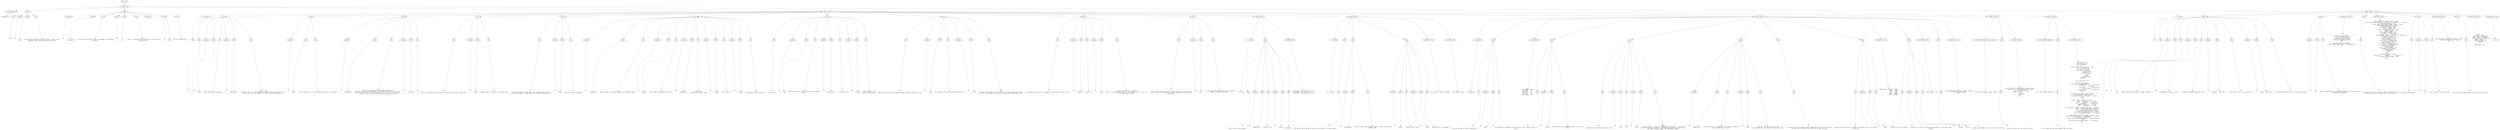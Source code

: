 digraph lpegNode {

node [fontname=Helvetica]
edge [style=dashed]

doc_0 [label="doc - 338"]


doc_0 -> { section_1}
{rank=same; section_1}

section_1 [label="section: 1-220"]


// END RANK doc_0

section_1 -> { header_2 prose_3 prose_4 section_5 section_6}
{rank=same; header_2 prose_3 prose_4 section_5 section_6}

header_2 [label="1 : Modeselektor"]

prose_3 [label="prose"]

prose_4 [label="prose"]

section_5 [label="section: 11-157"]

section_6 [label="section: 221-338"]


// END RANK section_1

header_2 -> leaf_7
leaf_7  [color=Gray,shape=rectangle,fontname=Inconsolata,label="* Modeselektor"]
// END RANK header_2

prose_3 -> { raw_8 prespace_9 literal_10 raw_11}
{rank=same; raw_8 prespace_9 literal_10 raw_11}

raw_8 [label="raw"]

prespace_9 [label="prespace"]

literal_10 [label="literal"]

raw_11 [label="raw"]


// END RANK prose_3

raw_8 -> leaf_12
leaf_12  [color=Gray,shape=rectangle,fontname=Inconsolata,label=""]
// END RANK raw_8

prespace_9 -> leaf_13
leaf_13  [color=Gray,shape=rectangle,fontname=Inconsolata,label=""]
// END RANK prespace_9

literal_10 -> leaf_14
leaf_14  [color=Gray,shape=rectangle,fontname=Inconsolata,label="femto"]
// END RANK literal_10

raw_11 -> leaf_15
leaf_15  [color=Gray,shape=rectangle,fontname=Inconsolata,label=" will hold all state for an terminal session.  Soon, we will
encapsulate that, making the library re-entrant.
"]
// END RANK raw_11

prose_4 -> { prespace_16 literal_17 raw_18 prespace_19 literal_20 raw_21 prespace_22 literal_23 raw_24}
{rank=same; prespace_16 literal_17 raw_18 prespace_19 literal_20 raw_21 prespace_22 literal_23 raw_24}

prespace_16 [label="prespace"]

literal_17 [label="literal"]

raw_18 [label="raw"]

prespace_19 [label="prespace"]

literal_20 [label="literal"]

raw_21 [label="raw"]

prespace_22 [label="prespace"]

literal_23 [label="literal"]

raw_24 [label="raw"]


// END RANK prose_4

prespace_16 -> leaf_25
leaf_25  [color=Gray,shape=rectangle,fontname=Inconsolata,label=""]
// END RANK prespace_16

literal_17 -> leaf_26
leaf_26  [color=Gray,shape=rectangle,fontname=Inconsolata,label="modeselektor"]
// END RANK literal_17

raw_18 -> leaf_27
leaf_27  [color=Gray,shape=rectangle,fontname=Inconsolata,label=" is the modal interpreter for the repl language, which becomes
the core of"]
// END RANK raw_18

prespace_19 -> leaf_28
leaf_28  [color=Gray,shape=rectangle,fontname=Inconsolata,label=" "]
// END RANK prespace_19

literal_20 -> leaf_29
leaf_29  [color=Gray,shape=rectangle,fontname=Inconsolata,label="ed"]
// END RANK literal_20

raw_21 -> leaf_30
leaf_30  [color=Gray,shape=rectangle,fontname=Inconsolata,label=".  This is a glorified lookup table with a state switch and
a pointer to the"]
// END RANK raw_21

prespace_22 -> leaf_31
leaf_31  [color=Gray,shape=rectangle,fontname=Inconsolata,label=" "]
// END RANK prespace_22

literal_23 -> leaf_32
leaf_32  [color=Gray,shape=rectangle,fontname=Inconsolata,label="femto"]
// END RANK literal_23

raw_24 -> leaf_33
leaf_33  [color=Gray,shape=rectangle,fontname=Inconsolata,label="cell we're operating on.

"]
// END RANK raw_24

section_5 -> { header_34 prose_35 prose_36 prose_37 prose_38 prose_39 prose_40 prose_41 prose_42 prose_43 prose_44 section_45 section_46 section_47 section_48 section_49}
{rank=same; header_34 prose_35 prose_36 prose_37 prose_38 prose_39 prose_40 prose_41 prose_42 prose_43 prose_44 section_45 section_46 section_47 section_48 section_49}

header_34 [label="2 : Design"]

prose_35 [label="prose"]

prose_36 [label="prose"]

prose_37 [label="prose"]

prose_38 [label="prose"]

prose_39 [label="prose"]

prose_40 [label="prose"]

prose_41 [label="prose"]

prose_42 [label="prose"]

prose_43 [label="prose"]

prose_44 [label="prose"]

section_45 [label="section: 56-67"]

section_46 [label="section: 68-85"]

section_47 [label="section: 86-142"]

section_48 [label="section: 143-157"]

section_49 [label="section: 158-220"]


// END RANK section_5

header_34 -> leaf_50
leaf_50  [color=Gray,shape=rectangle,fontname=Inconsolata,label="** Design"]
// END RANK header_34

prose_35 -> { raw_51 prespace_52 literal_53 raw_54 prespace_55 literal_56 raw_57}
{rank=same; raw_51 prespace_52 literal_53 raw_54 prespace_55 literal_56 raw_57}

raw_51 [label="raw"]

prespace_52 [label="prespace"]

literal_53 [label="literal"]

raw_54 [label="raw"]

prespace_55 [label="prespace"]

literal_56 [label="literal"]

raw_57 [label="raw"]


// END RANK prose_35

raw_51 -> leaf_58
leaf_58  [color=Gray,shape=rectangle,fontname=Inconsolata,label="

 "]
// END RANK raw_51

prespace_52 -> leaf_59
leaf_59  [color=Gray,shape=rectangle,fontname=Inconsolata,label=" "]
// END RANK prespace_52

literal_53 -> leaf_60
leaf_60  [color=Gray,shape=rectangle,fontname=Inconsolata,label="femto"]
// END RANK literal_53

raw_54 -> leaf_61
leaf_61  [color=Gray,shape=rectangle,fontname=Inconsolata,label=" passes keystrokes as messages to"]
// END RANK raw_54

prespace_55 -> leaf_62
leaf_62  [color=Gray,shape=rectangle,fontname=Inconsolata,label=" "]
// END RANK prespace_55

literal_56 -> leaf_63
leaf_63  [color=Gray,shape=rectangle,fontname=Inconsolata,label="modeselektor"]
// END RANK literal_56

raw_57 -> leaf_64
leaf_64  [color=Gray,shape=rectangle,fontname=Inconsolata,label=".  It does no writes
to stdout at all.  It is smart enough to categorize and parse various device
reports, but has no knowledge of why those reports were requested.
"]
// END RANK raw_57

prose_36 -> { prespace_65 literal_66 raw_67}
{rank=same; prespace_65 literal_66 raw_67}

prespace_65 [label="prespace"]

literal_66 [label="literal"]

raw_67 [label="raw"]


// END RANK prose_36

prespace_65 -> leaf_68
leaf_68  [color=Gray,shape=rectangle,fontname=Inconsolata,label=""]
// END RANK prespace_65

literal_66 -> leaf_69
leaf_69  [color=Gray,shape=rectangle,fontname=Inconsolata,label="femto"]
// END RANK literal_66

raw_67 -> leaf_70
leaf_70  [color=Gray,shape=rectangle,fontname=Inconsolata,label=" runs the event loop, so all other members are pulled in as modules.
"]
// END RANK raw_67

prose_37 -> { prespace_71 literal_72 raw_73 prespace_74 literal_75 raw_76}
{rank=same; prespace_71 literal_72 raw_73 prespace_74 literal_75 raw_76}

prespace_71 [label="prespace"]

literal_72 [label="literal"]

raw_73 [label="raw"]

prespace_74 [label="prespace"]

literal_75 [label="literal"]

raw_76 [label="raw"]


// END RANK prose_37

prespace_71 -> leaf_77
leaf_77  [color=Gray,shape=rectangle,fontname=Inconsolata,label=""]
// END RANK prespace_71

literal_72 -> leaf_78
leaf_78  [color=Gray,shape=rectangle,fontname=Inconsolata,label="modeselektor"]
// END RANK literal_72

raw_73 -> leaf_79
leaf_79  [color=Gray,shape=rectangle,fontname=Inconsolata,label=" takes care of system-level housekeeping: opening files
and sockets, keeping command history, fuzzy completion, and has its own eval
loop off the main track.  For evaluating lines, it will call a small executor,
so that in a little while we can put the user program in its own"]
// END RANK raw_73

prespace_74 -> leaf_80
leaf_80  [color=Gray,shape=rectangle,fontname=Inconsolata,label=" "]
// END RANK prespace_74

literal_75 -> leaf_81
leaf_81  [color=Gray,shape=rectangle,fontname=Inconsolata,label="LuaL_state"]
// END RANK literal_75

raw_76 -> leaf_82
leaf_82  [color=Gray,shape=rectangle,fontname=Inconsolata,label=".
"]
// END RANK raw_76

prose_38 -> { raw_83 prespace_84 literal_85 raw_86}
{rank=same; raw_83 prespace_84 literal_85 raw_86}

raw_83 [label="raw"]

prespace_84 [label="prespace"]

literal_85 [label="literal"]

raw_86 [label="raw"]


// END RANK prose_38

raw_83 -> leaf_87
leaf_87  [color=Gray,shape=rectangle,fontname=Inconsolata,label="
This is both good practice, and absolutely necessary if we are to REPL other"]
// END RANK raw_83

prespace_84 -> leaf_88
leaf_88  [color=Gray,shape=rectangle,fontname=Inconsolata,label=""]
// END RANK prespace_84

literal_85 -> leaf_89
leaf_89  [color=Gray,shape=rectangle,fontname=Inconsolata,label="bridge"]
// END RANK literal_85

raw_86 -> leaf_90
leaf_90  [color=Gray,shape=rectangle,fontname=Inconsolata,label=" programs, each of which has its own event loop.
"]
// END RANK raw_86

prose_39 -> { raw_91 prespace_92 literal_93 raw_94}
{rank=same; raw_91 prespace_92 literal_93 raw_94}

raw_91 [label="raw"]

prespace_92 [label="prespace"]

literal_93 [label="literal"]

raw_94 [label="raw"]


// END RANK prose_39

raw_91 -> leaf_95
leaf_95  [color=Gray,shape=rectangle,fontname=Inconsolata,label="
The implementation is essentially a VM.  Category and value are
successively looked up in jump tables and the method applied with the"]
// END RANK raw_91

prespace_92 -> leaf_96
leaf_96  [color=Gray,shape=rectangle,fontname=Inconsolata,label=" "]
// END RANK prespace_92

literal_93 -> leaf_97
leaf_97  [color=Gray,shape=rectangle,fontname=Inconsolata,label="modeS"]
// END RANK literal_93

raw_94 -> leaf_98
leaf_98  [color=Gray,shape=rectangle,fontname=Inconsolata,label="
instance as the first argument.
"]
// END RANK raw_94

prose_40 -> { prespace_99 literal_100 raw_101 prespace_102 literal_103 raw_104 prespace_105 literal_106 raw_107 prespace_108 literal_109 raw_110 prespace_111 literal_112 raw_113}
{rank=same; prespace_99 literal_100 raw_101 prespace_102 literal_103 raw_104 prespace_105 literal_106 raw_107 prespace_108 literal_109 raw_110 prespace_111 literal_112 raw_113}

prespace_99 [label="prespace"]

literal_100 [label="literal"]

raw_101 [label="raw"]

prespace_102 [label="prespace"]

literal_103 [label="literal"]

raw_104 [label="raw"]

prespace_105 [label="prespace"]

literal_106 [label="literal"]

raw_107 [label="raw"]

prespace_108 [label="prespace"]

literal_109 [label="literal"]

raw_110 [label="raw"]

prespace_111 [label="prespace"]

literal_112 [label="literal"]

raw_113 [label="raw"]


// END RANK prose_40

prespace_99 -> leaf_114
leaf_114  [color=Gray,shape=rectangle,fontname=Inconsolata,label=""]
// END RANK prespace_99

literal_100 -> leaf_115
leaf_115  [color=Gray,shape=rectangle,fontname=Inconsolata,label="modeselektor"]
// END RANK literal_100

raw_101 -> leaf_116
leaf_116  [color=Gray,shape=rectangle,fontname=Inconsolata,label=" passes any edit or movement commands to an internally-owned"]
// END RANK raw_101

prespace_102 -> leaf_117
leaf_117  [color=Gray,shape=rectangle,fontname=Inconsolata,label=""]
// END RANK prespace_102

literal_103 -> leaf_118
leaf_118  [color=Gray,shape=rectangle,fontname=Inconsolata,label="linebuf"]
// END RANK literal_103

raw_104 -> leaf_119
leaf_119  [color=Gray,shape=rectangle,fontname=Inconsolata,label=", which keeps all modeling of the line. "]
// END RANK raw_104

prespace_105 -> leaf_120
leaf_120  [color=Gray,shape=rectangle,fontname=Inconsolata,label=" "]
// END RANK prespace_105

literal_106 -> leaf_121
leaf_121  [color=Gray,shape=rectangle,fontname=Inconsolata,label="modeselektor"]
// END RANK literal_106

raw_107 -> leaf_122
leaf_122  [color=Gray,shape=rectangle,fontname=Inconsolata,label=" decides when
to repaint the screen, calling"]
// END RANK raw_107

prespace_108 -> leaf_123
leaf_123  [color=Gray,shape=rectangle,fontname=Inconsolata,label=" "]
// END RANK prespace_108

literal_109 -> leaf_124
leaf_124  [color=Gray,shape=rectangle,fontname=Inconsolata,label="rainbuf"]
// END RANK literal_109

raw_110 -> leaf_125
leaf_125  [color=Gray,shape=rectangle,fontname=Inconsolata,label=" with a region of"]
// END RANK raw_110

prespace_111 -> leaf_126
leaf_126  [color=Gray,shape=rectangle,fontname=Inconsolata,label=" "]
// END RANK prespace_111

literal_112 -> leaf_127
leaf_127  [color=Gray,shape=rectangle,fontname=Inconsolata,label="linebuf"]
// END RANK literal_112

raw_113 -> leaf_128
leaf_128  [color=Gray,shape=rectangle,fontname=Inconsolata,label=" and
instructions as to how to paint it.
"]
// END RANK raw_113

prose_41 -> { raw_129 prespace_130 literal_131 raw_132 prespace_133 literal_134 raw_135 prespace_136 literal_137 raw_138}
{rank=same; raw_129 prespace_130 literal_131 raw_132 prespace_133 literal_134 raw_135 prespace_136 literal_137 raw_138}

raw_129 [label="raw"]

prespace_130 [label="prespace"]

literal_131 [label="literal"]

raw_132 [label="raw"]

prespace_133 [label="prespace"]

literal_134 [label="literal"]

raw_135 [label="raw"]

prespace_136 [label="prespace"]

literal_137 [label="literal"]

raw_138 [label="raw"]


// END RANK prose_41

raw_129 -> leaf_139
leaf_139  [color=Gray,shape=rectangle,fontname=Inconsolata,label="
There is one"]
// END RANK raw_129

prespace_130 -> leaf_140
leaf_140  [color=Gray,shape=rectangle,fontname=Inconsolata,label=" "]
// END RANK prespace_130

literal_131 -> leaf_141
leaf_141  [color=Gray,shape=rectangle,fontname=Inconsolata,label="deck"]
// END RANK literal_131

raw_132 -> leaf_142
leaf_142  [color=Gray,shape=rectangle,fontname=Inconsolata,label=" instance member per screen, which tiles the available
space. "]
// END RANK raw_132

prespace_133 -> leaf_143
leaf_143  [color=Gray,shape=rectangle,fontname=Inconsolata,label=" "]
// END RANK prespace_133

literal_134 -> leaf_144
leaf_144  [color=Gray,shape=rectangle,fontname=Inconsolata,label="modeselektor"]
// END RANK literal_134

raw_135 -> leaf_145
leaf_145  [color=Gray,shape=rectangle,fontname=Inconsolata,label=" is the writer, and"]
// END RANK raw_135

prespace_136 -> leaf_146
leaf_146  [color=Gray,shape=rectangle,fontname=Inconsolata,label=" "]
// END RANK prespace_136

literal_137 -> leaf_147
leaf_147  [color=Gray,shape=rectangle,fontname=Inconsolata,label="rainbuf"]
// END RANK literal_137

raw_138 -> leaf_148
leaf_148  [color=Gray,shape=rectangle,fontname=Inconsolata,label=" holds a pointer to the
table for read access.
"]
// END RANK raw_138

prose_42 -> { raw_149 prespace_150 literal_151 raw_152 prespace_153 literal_154 raw_155}
{rank=same; raw_149 prespace_150 literal_151 raw_152 prespace_153 literal_154 raw_155}

raw_149 [label="raw"]

prespace_150 [label="prespace"]

literal_151 [label="literal"]

raw_152 [label="raw"]

prespace_153 [label="prespace"]

literal_154 [label="literal"]

raw_155 [label="raw"]


// END RANK prose_42

raw_149 -> leaf_156
leaf_156  [color=Gray,shape=rectangle,fontname=Inconsolata,label="
When we have our fancy parse engine and quipu structure, linebuf will call"]
// END RANK raw_149

prespace_150 -> leaf_157
leaf_157  [color=Gray,shape=rectangle,fontname=Inconsolata,label=""]
// END RANK prespace_150

literal_151 -> leaf_158
leaf_158  [color=Gray,shape=rectangle,fontname=Inconsolata,label="comb"]
// END RANK literal_151

raw_152 -> leaf_159
leaf_159  [color=Gray,shape=rectangle,fontname=Inconsolata,label=" to redecorate the syntax tree before passing it to"]
// END RANK raw_152

prespace_153 -> leaf_160
leaf_160  [color=Gray,shape=rectangle,fontname=Inconsolata,label=" "]
// END RANK prespace_153

literal_154 -> leaf_161
leaf_161  [color=Gray,shape=rectangle,fontname=Inconsolata,label="rainbuf"]
// END RANK literal_154

raw_155 -> leaf_162
leaf_162  [color=Gray,shape=rectangle,fontname=Inconsolata,label=" for
markup.  At the moment I'm just going to write some crude lexers, which
will be more than enough for Clu and Lua, which have straightforward syntax.
"]
// END RANK raw_155

prose_43 -> { raw_163 prespace_164 literal_165 raw_166 prespace_167 literal_168 raw_169}
{rank=same; raw_163 prespace_164 literal_165 raw_166 prespace_167 literal_168 raw_169}

raw_163 [label="raw"]

prespace_164 [label="prespace"]

literal_165 [label="literal"]

raw_166 [label="raw"]

prespace_167 [label="prespace"]

literal_168 [label="literal"]

raw_169 [label="raw"]


// END RANK prose_43

raw_163 -> leaf_170
leaf_170  [color=Gray,shape=rectangle,fontname=Inconsolata,label="
An intermediate step could just squeeze the linebuf into a string, parse it
with"]
// END RANK raw_163

prespace_164 -> leaf_171
leaf_171  [color=Gray,shape=rectangle,fontname=Inconsolata,label=" "]
// END RANK prespace_164

literal_165 -> leaf_172
leaf_172  [color=Gray,shape=rectangle,fontname=Inconsolata,label="esplalier"]
// END RANK literal_165

raw_166 -> leaf_173
leaf_173  [color=Gray,shape=rectangle,fontname=Inconsolata,label=" and emit a"]
// END RANK raw_166

prespace_167 -> leaf_174
leaf_174  [color=Gray,shape=rectangle,fontname=Inconsolata,label=" "]
// END RANK prespace_167

literal_168 -> leaf_175
leaf_175  [color=Gray,shape=rectangle,fontname=Inconsolata,label="rainbuf"]
// END RANK literal_168

raw_169 -> leaf_176
leaf_176  [color=Gray,shape=rectangle,fontname=Inconsolata,label=" through the usual recursive method
lookup.  The problem isn't speed, not for a REPL, it's not having error
recovery parsing available.
"]
// END RANK raw_169

prose_44 -> { raw_177 prespace_178 literal_179 raw_180}
{rank=same; raw_177 prespace_178 literal_179 raw_180}

raw_177 [label="raw"]

prespace_178 [label="prespace"]

literal_179 [label="literal"]

raw_180 [label="raw"]


// END RANK prose_44

raw_177 -> leaf_181
leaf_181  [color=Gray,shape=rectangle,fontname=Inconsolata,label="
I will likely content myself with a grammar that kicks in when the user
presses return.  I'll want that to perform rewrites (such as removing
outer-level"]
// END RANK raw_177

prespace_178 -> leaf_182
leaf_182  [color=Gray,shape=rectangle,fontname=Inconsolata,label=" "]
// END RANK prespace_178

literal_179 -> leaf_183
leaf_183  [color=Gray,shape=rectangle,fontname=Inconsolata,label="local"]
// END RANK literal_179

raw_180 -> leaf_184
leaf_184  [color=Gray,shape=rectangle,fontname=Inconsolata,label="s to facilicate copy-pasting) and keep the readline
grammar from becoming too ad-hoc.

"]
// END RANK raw_180

section_45 -> { header_185 prose_186 codeblock_187}
{rank=same; header_185 prose_186 codeblock_187}

header_185 [label="4 : asserts"]

prose_186 [label="prose"]

codeblock_187 [label="code block 61-65"]


// END RANK section_45

header_185 -> leaf_188
leaf_188  [color=Gray,shape=rectangle,fontname=Inconsolata,label="**** asserts"]
// END RANK header_185

prose_186 -> { raw_189 prespace_190 literal_191 raw_192 prespace_193 literal_194 raw_195}
{rank=same; raw_189 prespace_190 literal_191 raw_192 prespace_193 literal_194 raw_195}

raw_189 [label="raw"]

prespace_190 [label="prespace"]

literal_191 [label="literal"]

raw_192 [label="raw"]

prespace_193 [label="prespace"]

literal_194 [label="literal"]

raw_195 [label="raw"]


// END RANK prose_186

raw_189 -> leaf_196
leaf_196  [color=Gray,shape=rectangle,fontname=Inconsolata,label="

  There is little sense running"]
// END RANK raw_189

prespace_190 -> leaf_197
leaf_197  [color=Gray,shape=rectangle,fontname=Inconsolata,label=" "]
// END RANK prespace_190

literal_191 -> leaf_198
leaf_198  [color=Gray,shape=rectangle,fontname=Inconsolata,label="modeselektor"]
// END RANK literal_191

raw_192 -> leaf_199
leaf_199  [color=Gray,shape=rectangle,fontname=Inconsolata,label=" outside of the"]
// END RANK raw_192

prespace_193 -> leaf_200
leaf_200  [color=Gray,shape=rectangle,fontname=Inconsolata,label=" "]
// END RANK prespace_193

literal_194 -> leaf_201
leaf_201  [color=Gray,shape=rectangle,fontname=Inconsolata,label="bridge"]
// END RANK literal_194

raw_195 -> leaf_202
leaf_202  [color=Gray,shape=rectangle,fontname=Inconsolata,label="
environment.
"]
// END RANK raw_195

codeblock_187 -> leaf_203
leaf_203  [color=Gray,shape=rectangle,fontname=Inconsolata,label="assert(meta, \"must have meta in _G\")
assert(write, \"must have write in _G\")
assert(ts, \"must have ts in _G\")"]
// END RANK codeblock_187

section_46 -> { header_204 prose_205 prose_206 prose_207 codeblock_208 codeblock_209}
{rank=same; header_204 prose_205 prose_206 prose_207 codeblock_208 codeblock_209}

header_204 [label="4 : includes"]

prose_205 [label="prose"]

prose_206 [label="prose"]

prose_207 [label="prose"]

codeblock_208 [label="code block 77-79"]

codeblock_209 [label="code block 81-83"]


// END RANK section_46

header_204 -> leaf_210
leaf_210  [color=Gray,shape=rectangle,fontname=Inconsolata,label="**** includes"]
// END RANK header_204

prose_205 -> { raw_211}
{rank=same; raw_211}

raw_211 [label="raw"]


// END RANK prose_205

raw_211 -> leaf_212
leaf_212  [color=Gray,shape=rectangle,fontname=Inconsolata,label="

The easiest way to go mad in concurrent environments is to share memory.
"]
// END RANK raw_211

prose_206 -> { prespace_213 literal_214 raw_215}
{rank=same; prespace_213 literal_214 raw_215}

prespace_213 [label="prespace"]

literal_214 [label="literal"]

raw_215 [label="raw"]


// END RANK prose_206

prespace_213 -> leaf_216
leaf_216  [color=Gray,shape=rectangle,fontname=Inconsolata,label=""]
// END RANK prespace_213

literal_214 -> leaf_217
leaf_217  [color=Gray,shape=rectangle,fontname=Inconsolata,label="modeselektor"]
// END RANK literal_214

raw_215 -> leaf_218
leaf_218  [color=Gray,shape=rectangle,fontname=Inconsolata,label=" will own linebuf, and eventually txtbuf, unless I come up with
a better idea.
"]
// END RANK raw_215

prose_207 -> { prespace_219 literal_220 raw_221 prespace_222 literal_223 raw_224}
{rank=same; prespace_219 literal_220 raw_221 prespace_222 literal_223 raw_224}

prespace_219 [label="prespace"]

literal_220 [label="literal"]

raw_221 [label="raw"]

prespace_222 [label="prespace"]

literal_223 [label="literal"]

raw_224 [label="raw"]


// END RANK prose_207

prespace_219 -> leaf_225
leaf_225  [color=Gray,shape=rectangle,fontname=Inconsolata,label=""]
// END RANK prespace_219

literal_220 -> leaf_226
leaf_226  [color=Gray,shape=rectangle,fontname=Inconsolata,label="rainbuf"]
// END RANK literal_220

raw_221 -> leaf_227
leaf_227  [color=Gray,shape=rectangle,fontname=Inconsolata,label=" should be built inside"]
// END RANK raw_221

prespace_222 -> leaf_228
leaf_228  [color=Gray,shape=rectangle,fontname=Inconsolata,label=" "]
// END RANK prespace_222

literal_223 -> leaf_229
leaf_229  [color=Gray,shape=rectangle,fontname=Inconsolata,label="femto"]
// END RANK literal_223

raw_224 -> leaf_230
leaf_230  [color=Gray,shape=rectangle,fontname=Inconsolata,label=" and passed in as an argument.
"]
// END RANK raw_224

codeblock_208 -> leaf_231
leaf_231  [color=Gray,shape=rectangle,fontname=Inconsolata,label="local Linebuf = require \"linebuf\""]
// END RANK codeblock_208

codeblock_209 -> leaf_232
leaf_232  [color=Gray,shape=rectangle,fontname=Inconsolata,label="local ModeS = meta()"]
// END RANK codeblock_209

section_47 -> { header_233 prose_234 codeblock_235 prose_236 prose_237 prose_238 prose_239 prose_240 codeblock_241 prose_242 codeblock_243 prose_244 codeblock_245}
{rank=same; header_233 prose_234 codeblock_235 prose_236 prose_237 prose_238 prose_239 prose_240 codeblock_241 prose_242 codeblock_243 prose_244 codeblock_245}

header_233 [label="3 : Categories"]

prose_234 [label="prose"]

codeblock_235 [label="code block 90-97"]

prose_236 [label="prose"]

prose_237 [label="prose"]

prose_238 [label="prose"]

prose_239 [label="prose"]

prose_240 [label="prose"]

codeblock_241 [label="code block 118-125"]

prose_242 [label="prose"]

codeblock_243 [label="code block 130-132"]

prose_244 [label="prose"]

codeblock_245 [label="code block 136-140"]


// END RANK section_47

header_233 -> leaf_246
leaf_246  [color=Gray,shape=rectangle,fontname=Inconsolata,label="*** Categories"]
// END RANK header_233

prose_234 -> { raw_247 prespace_248 literal_249 raw_250}
{rank=same; raw_247 prespace_248 literal_249 raw_250}

raw_247 [label="raw"]

prespace_248 [label="prespace"]

literal_249 [label="literal"]

raw_250 [label="raw"]


// END RANK prose_234

raw_247 -> leaf_251
leaf_251  [color=Gray,shape=rectangle,fontname=Inconsolata,label="

These are the types of event recognized by"]
// END RANK raw_247

prespace_248 -> leaf_252
leaf_252  [color=Gray,shape=rectangle,fontname=Inconsolata,label=" "]
// END RANK prespace_248

literal_249 -> leaf_253
leaf_253  [color=Gray,shape=rectangle,fontname=Inconsolata,label="femto"]
// END RANK literal_249

raw_250 -> leaf_254
leaf_254  [color=Gray,shape=rectangle,fontname=Inconsolata,label=".
"]
// END RANK raw_250

codeblock_235 -> leaf_255
leaf_255  [color=Gray,shape=rectangle,fontname=Inconsolata,label="local INSERT = meta()
local NAV    = {}
local CTRL   = {}
local ALT    = {}
local FN     = {}
local MOUSE  = {}"]
// END RANK codeblock_235

prose_236 -> { raw_256 prespace_257 literal_258 raw_259}
{rank=same; raw_256 prespace_257 literal_258 raw_259}

raw_256 [label="raw"]

prespace_257 [label="prespace"]

literal_258 [label="literal"]

raw_259 [label="raw"]


// END RANK prose_236

raw_256 -> leaf_260
leaf_260  [color=Gray,shape=rectangle,fontname=Inconsolata,label="
Color schemes are supposed to be one-and-done, and I strongly suspect we
have a"]
// END RANK raw_256

prespace_257 -> leaf_261
leaf_261  [color=Gray,shape=rectangle,fontname=Inconsolata,label=" "]
// END RANK prespace_257

literal_258 -> leaf_262
leaf_262  [color=Gray,shape=rectangle,fontname=Inconsolata,label="__concat"]
// END RANK literal_258

raw_259 -> leaf_263
leaf_263  [color=Gray,shape=rectangle,fontname=Inconsolata,label=" dominated workflow, although I have yet to turn on the
profiler.
"]
// END RANK raw_259

prose_237 -> { raw_264 prespace_265 literal_266 raw_267 prespace_268 literal_269 raw_270}
{rank=same; raw_264 prespace_265 literal_266 raw_267 prespace_268 literal_269 raw_270}

raw_264 [label="raw"]

prespace_265 [label="prespace"]

literal_266 [label="literal"]

raw_267 [label="raw"]

prespace_268 [label="prespace"]

literal_269 [label="literal"]

raw_270 [label="raw"]


// END RANK prose_237

raw_264 -> leaf_271
leaf_271  [color=Gray,shape=rectangle,fontname=Inconsolata,label="
Therefore we use reference equality for the"]
// END RANK raw_264

prespace_265 -> leaf_272
leaf_272  [color=Gray,shape=rectangle,fontname=Inconsolata,label=" "]
// END RANK prespace_265

literal_266 -> leaf_273
leaf_273  [color=Gray,shape=rectangle,fontname=Inconsolata,label="color"]
// END RANK literal_266

raw_267 -> leaf_274
leaf_274  [color=Gray,shape=rectangle,fontname=Inconsolata,label=" and"]
// END RANK raw_267

prespace_268 -> leaf_275
leaf_275  [color=Gray,shape=rectangle,fontname=Inconsolata,label=" "]
// END RANK prespace_268

literal_269 -> leaf_276
leaf_276  [color=Gray,shape=rectangle,fontname=Inconsolata,label="hints"]
// END RANK literal_269

raw_270 -> leaf_277
leaf_277  [color=Gray,shape=rectangle,fontname=Inconsolata,label=" tables.
Switching themes is a matter of repopulating those tables.  I intend to
isolate this within an instance so that multiple terminals can each run their
own theme, through a simple 'fat inheritance' method.
"]
// END RANK raw_270

prose_238 -> { prespace_278 literal_279 raw_280 prespace_281 italic_282 raw_283}
{rank=same; prespace_278 literal_279 raw_280 prespace_281 italic_282 raw_283}

prespace_278 [label="prespace"]

literal_279 [label="literal"]

raw_280 [label="raw"]

prespace_281 [label="prespace"]

italic_282 [label="italic"]

raw_283 [label="raw"]


// END RANK prose_238

prespace_278 -> leaf_284
leaf_284  [color=Gray,shape=rectangle,fontname=Inconsolata,label=""]
// END RANK prespace_278

literal_279 -> leaf_285
leaf_285  [color=Gray,shape=rectangle,fontname=Inconsolata,label="modeselektor"]
// END RANK literal_279

raw_280 -> leaf_286
leaf_286  [color=Gray,shape=rectangle,fontname=Inconsolata,label=" is what you might call hypermodal. Everything is isolated in
its own lookup, that is, we use"]
// END RANK raw_280

prespace_281 -> leaf_287
leaf_287  [color=Gray,shape=rectangle,fontname=Inconsolata,label=" "]
// END RANK prespace_281

italic_282 -> leaf_288
leaf_288  [color=Gray,shape=rectangle,fontname=Inconsolata,label="value"]
// END RANK italic_282

raw_283 -> leaf_289
leaf_289  [color=Gray,shape=rectangle,fontname=Inconsolata,label=" equality.  This lets us pass strings
as messages and use jump tables to resolve most things.
"]
// END RANK raw_283

prose_239 -> { raw_290}
{rank=same; raw_290}

raw_290 [label="raw"]


// END RANK prose_239

raw_290 -> leaf_291
leaf_291  [color=Gray,shape=rectangle,fontname=Inconsolata,label="
It typically runs at the speed of human fingers and can afford to be much less
efficient than it will be, even before the JIT gets involved.
"]
// END RANK raw_290

prose_240 -> { raw_292 prespace_293 literal_294 raw_295}
{rank=same; raw_292 prespace_293 literal_294 raw_295}

raw_292 [label="raw"]

prespace_293 [label="prespace"]

literal_294 [label="literal"]

raw_295 [label="raw"]


// END RANK prose_240

raw_292 -> leaf_296
leaf_296  [color=Gray,shape=rectangle,fontname=Inconsolata,label="
Note also that everything is a method, our dispatch pattern will always
include the"]
// END RANK raw_292

prespace_293 -> leaf_297
leaf_297  [color=Gray,shape=rectangle,fontname=Inconsolata,label=" "]
// END RANK prespace_293

literal_294 -> leaf_298
leaf_298  [color=Gray,shape=rectangle,fontname=Inconsolata,label="modeS"]
// END RANK literal_294

raw_295 -> leaf_299
leaf_299  [color=Gray,shape=rectangle,fontname=Inconsolata,label=" instance as the first argument.
"]
// END RANK raw_295

codeblock_241 -> leaf_300
leaf_300  [color=Gray,shape=rectangle,fontname=Inconsolata,label="ModeS.modes = { INSERT = INSERT,
                NAV    = NAV,
                CTRL   = CTRL,
                ALT    = ALT,
                MOUSE  = MOUSE,
                NYI    = true }"]
// END RANK codeblock_241

prose_242 -> { raw_301 prespace_302 literal_303 raw_304}
{rank=same; raw_301 prespace_302 literal_303 raw_304}

raw_301 [label="raw"]

prespace_302 [label="prespace"]

literal_303 [label="literal"]

raw_304 [label="raw"]


// END RANK prose_242

raw_301 -> leaf_305
leaf_305  [color=Gray,shape=rectangle,fontname=Inconsolata,label="
Sometimes its useful to briefly override handlers, so we check values
against"]
// END RANK raw_301

prespace_302 -> leaf_306
leaf_306  [color=Gray,shape=rectangle,fontname=Inconsolata,label=" "]
// END RANK prespace_302

literal_303 -> leaf_307
leaf_307  [color=Gray,shape=rectangle,fontname=Inconsolata,label="special"]
// END RANK literal_303

raw_304 -> leaf_308
leaf_308  [color=Gray,shape=rectangle,fontname=Inconsolata,label=" first:
"]
// END RANK raw_304

codeblock_243 -> leaf_309
leaf_309  [color=Gray,shape=rectangle,fontname=Inconsolata,label="ModeS.special = {}"]
// END RANK codeblock_243

prose_244 -> { raw_310}
{rank=same; raw_310}

raw_310 [label="raw"]


// END RANK prose_244

raw_310 -> leaf_311
leaf_311  [color=Gray,shape=rectangle,fontname=Inconsolata,label="
A simple pass-through so we can see what we're missing.
"]
// END RANK raw_310

codeblock_245 -> leaf_312
leaf_312  [color=Gray,shape=rectangle,fontname=Inconsolata,label="function ModeS.default(modeS, category, value)
    return write(ts(value))
end"]
// END RANK codeblock_245

section_48 -> { header_313 prose_314 codeblock_315}
{rank=same; header_313 prose_314 codeblock_315}

header_313 [label="3 : self-insert(modeS, category, value)"]

prose_314 [label="prose"]

codeblock_315 [label="code block 147-156"]


// END RANK section_48

header_313 -> leaf_316
leaf_316  [color=Gray,shape=rectangle,fontname=Inconsolata,label="*** self-insert(modeS, category, value)"]
// END RANK header_313

prose_314 -> { raw_317}
{rank=same; raw_317}

raw_317 [label="raw"]


// END RANK prose_314

raw_317 -> leaf_318
leaf_318  [color=Gray,shape=rectangle,fontname=Inconsolata,label="

Inserts the value into the linebuf at cursor.
"]
// END RANK raw_317

codeblock_315 -> leaf_319
leaf_319  [color=Gray,shape=rectangle,fontname=Inconsolata,label="local function self_insert(modeS, category, value)
    local success =  modeS.linebuf:insert(value)
    if not success then
      write(\"no insert: \" .. value)
    else
      write(value)
    end
end"]
// END RANK codeblock_315

section_49 -> { header_320 prose_321 codeblock_322}
{rank=same; header_320 prose_321 codeblock_322}

header_320 [label="3 : status painter (colwrite)"]

prose_321 [label="prose"]

codeblock_322 [label="code block 162-219"]


// END RANK section_49

header_320 -> leaf_323
leaf_323  [color=Gray,shape=rectangle,fontname=Inconsolata,label="*** status painter (colwrite)"]
// END RANK header_320

prose_321 -> { raw_324}
{rank=same; raw_324}

raw_324 [label="raw"]


// END RANK prose_321

raw_324 -> leaf_325
leaf_325  [color=Gray,shape=rectangle,fontname=Inconsolata,label="

Time to port over the repl feedback code from femto.
"]
// END RANK raw_324

codeblock_322 -> leaf_326
leaf_326  [color=Gray,shape=rectangle,fontname=Inconsolata,label="local STATCOL = 81
local STAT_TOP = 1
local STAT_RUN = 2

local function colwrite(str, col, row)
   col = col or STATCOL
   row = row or STAT_TOP
   local dash = a.stash()
             .. a.cursor.hide()
             .. a.jump(row, col)
             .. a.erase.right()
             .. str
             .. a.pop()
             .. a.cursor.show()
   write(dash)
end

local STAT_ICON = \"◉ \"

function pr_mouse(m)
   local phrase = a.magenta(m.button) .. \": \"
                     .. a.bright(kind) .. \" \" .. ts(m.shift)
                     .. \" \" .. ts(m.meta)
                     .. \" \" .. ts(m.ctrl) .. \" \" .. ts(m.moving) .. \" \"
                     .. ts(m.scrolling) .. \" \"
                     .. a.cyan(m.col) .. \",\" .. a.cyan(m.row)
   return phrase
end

local function mk_paint(fragment, shade)
   return function(category, action)
      return shade(category .. fragment .. action)
   end
end

local act_map = { MOUSE  = pr_mouse,
                  NAV    = mk_paint(\": \", a.italic),
                  CTRL   = mk_paint(\": \", c.field),
                  ALT    = mk_paint(\": \", a.underscore),
                  INSERT = mk_paint(\": \", c.field),
                  NYI    = mk_paint(\": \", a.red)}

local icon_map = { MOUSE = mk_paint(STAT_ICON, c.userdata),
                   NAV   = mk_paint(STAT_ICON, a.magenta),
                   CTRL  = mk_paint(STAT_ICON, a.blue),
                   ALT   = mk_paint(STAT_ICON, c[\"function\"]),
                   INSERT = mk_paint(STAT_ICON, a.green),
                   NYI   = mk_paint(STAT_ICON .. \"! \", a.red) }

local function icon_paint(category, value)
   assert(icon_map[category], \"icon_paint NYI:\" .. category)
   if category == \"MOUSE\" then
      return colwrite(icon_map[category](\"\", pr_mouse(value)))
    end
   return colwrite(icon_map[category](\"\", ts(value)))
end"]
// END RANK codeblock_322

section_6 -> { header_327 prose_328 prose_329 codeblock_330 prose_331 codeblock_332 prose_333 codeblock_334 prose_335 codeblock_336 codeblock_337}
{rank=same; header_327 prose_328 prose_329 codeblock_330 prose_331 codeblock_332 prose_333 codeblock_334 prose_335 codeblock_336 codeblock_337}

header_327 [label="2 : act"]

prose_328 [label="prose"]

prose_329 [label="prose"]

codeblock_330 [label="code block 231-244"]

prose_331 [label="prose"]

codeblock_332 [label="code block 250-287"]

prose_333 [label="prose"]

codeblock_334 [label="code block 291-295"]

prose_335 [label="prose"]

codeblock_336 [label="code block 299-310"]

codeblock_337 [label="code block 312-314"]


// END RANK section_6

header_327 -> leaf_338
leaf_338  [color=Gray,shape=rectangle,fontname=Inconsolata,label="** act"]
// END RANK header_327

prose_328 -> { raw_339 prespace_340 literal_341 raw_342 prespace_343 literal_344 raw_345 prespace_346 literal_347 raw_348 prespace_349 literal_350 raw_351}
{rank=same; raw_339 prespace_340 literal_341 raw_342 prespace_343 literal_344 raw_345 prespace_346 literal_347 raw_348 prespace_349 literal_350 raw_351}

raw_339 [label="raw"]

prespace_340 [label="prespace"]

literal_341 [label="literal"]

raw_342 [label="raw"]

prespace_343 [label="prespace"]

literal_344 [label="literal"]

raw_345 [label="raw"]

prespace_346 [label="prespace"]

literal_347 [label="literal"]

raw_348 [label="raw"]

prespace_349 [label="prespace"]

literal_350 [label="literal"]

raw_351 [label="raw"]


// END RANK prose_328

raw_339 -> leaf_352
leaf_352  [color=Gray,shape=rectangle,fontname=Inconsolata,label=""]
// END RANK raw_339

prespace_340 -> leaf_353
leaf_353  [color=Gray,shape=rectangle,fontname=Inconsolata,label=""]
// END RANK prespace_340

literal_341 -> leaf_354
leaf_354  [color=Gray,shape=rectangle,fontname=Inconsolata,label="act"]
// END RANK literal_341

raw_342 -> leaf_355
leaf_355  [color=Gray,shape=rectangle,fontname=Inconsolata,label=" simply dispatches. Note that our common interfaces is"]
// END RANK raw_342

prespace_343 -> leaf_356
leaf_356  [color=Gray,shape=rectangle,fontname=Inconsolata,label=""]
// END RANK prespace_343

literal_344 -> leaf_357
leaf_357  [color=Gray,shape=rectangle,fontname=Inconsolata,label="method(modeS, category, value)"]
// END RANK literal_344

raw_345 -> leaf_358
leaf_358  [color=Gray,shape=rectangle,fontname=Inconsolata,label=", we need to distinguish betwen the tuple"]
// END RANK raw_345

prespace_346 -> leaf_359
leaf_359  [color=Gray,shape=rectangle,fontname=Inconsolata,label=""]
// END RANK prespace_346

literal_347 -> leaf_360
leaf_360  [color=Gray,shape=rectangle,fontname=Inconsolata,label="(\"INSERT\", \"SHIFT-LEFT\")"]
// END RANK literal_347

raw_348 -> leaf_361
leaf_361  [color=Gray,shape=rectangle,fontname=Inconsolata,label=" (which could arrive from copy-paste) and"]
// END RANK raw_348

prespace_349 -> leaf_362
leaf_362  [color=Gray,shape=rectangle,fontname=Inconsolata,label=""]
// END RANK prespace_349

literal_350 -> leaf_363
leaf_363  [color=Gray,shape=rectangle,fontname=Inconsolata,label="(\"NAV\", \"SHIFT-LEFT\")"]
// END RANK literal_350

raw_351 -> leaf_364
leaf_364  [color=Gray,shape=rectangle,fontname=Inconsolata,label=" and preserve information for our fall-through method.
"]
// END RANK raw_351

prose_329 -> { prespace_365 literal_366 raw_367}
{rank=same; prespace_365 literal_366 raw_367}

prespace_365 [label="prespace"]

literal_366 [label="literal"]

raw_367 [label="raw"]


// END RANK prose_329

prespace_365 -> leaf_368
leaf_368  [color=Gray,shape=rectangle,fontname=Inconsolata,label=""]
// END RANK prespace_365

literal_366 -> leaf_369
leaf_369  [color=Gray,shape=rectangle,fontname=Inconsolata,label="act"]
// END RANK literal_366

raw_367 -> leaf_370
leaf_370  [color=Gray,shape=rectangle,fontname=Inconsolata,label=" always succeeds, meaning we need some metatable action to absorb and
log anything unexpected.
"]
// END RANK raw_367

codeblock_330 -> leaf_371
leaf_371  [color=Gray,shape=rectangle,fontname=Inconsolata,label="
function repaint(modeS)
  write(a.col(modeS.l_margin))
  write(a.erase.right())
  write(tostring(modeS.linebuf))
  write(a.col(modeS:cur_col()))
end

function ModeS.cur_col(modeS)
   return modeS.linebuf.cursor + modeS.l_margin - 1
end
"]
// END RANK codeblock_330

prose_331 -> { raw_372}
{rank=same; raw_372}

raw_372 [label="raw"]


// END RANK prose_331

raw_372 -> leaf_373
leaf_373  [color=Gray,shape=rectangle,fontname=Inconsolata,label="
It's easier to get the core actions down as conditionals, then
migrate them into the jump table and fill out from there.
"]
// END RANK raw_372

codeblock_332 -> leaf_374
leaf_374  [color=Gray,shape=rectangle,fontname=Inconsolata,label="function ModeS.act(modeS, category, value)
  assert(modeS.modes[category], \"no category \" .. category .. \" in modeS\")
   if modeS.special[value] then
      return modeS.special[value](modeS, category, value)
   elseif modeS.modes[category] then
      icon_paint(category, value)
      if category == \"INSERT\" then
         -- hard coded for now
         self_insert(modeS, category, value)
         repaint(modeS)
      elseif category == \"NAV\" then
        if value == \"RETURN\" then
          write(a.col() .. a.jump.down(1)
                .. tostring(modeS.linebuf) .. a.col() .. a.jump.down(1))
        elseif value == \"LEFT\" then
          modeS.linebuf:left()
          write(a.col(modeS:cur_col()))
          colwrite(ts(move),nil,3)
        elseif value == \"RIGHT\" then
          modeS.linebuf:right()
          write(a.col(modeS:cur_col()))
          colwrite(ts(move),nil,3)
        elseif value == \"BACKSPACE\" then
          modeS.linebuf:d_back()
          repaint(modeS)
        elseif value == \"DELETE\" then
          modeS.linebuf:d_fwd()
          repaint(modeS)
        end
      end
   else
      icon_paint(category, value)
      --colwrite(\"!! \" .. category .. \" \" .. value, 1, 2)
      return modeS:default(category, value)
   end
end"]
// END RANK codeblock_332

prose_333 -> { raw_375 prespace_376 literal_377 raw_378}
{rank=same; raw_375 prespace_376 literal_377 raw_378}

raw_375 [label="raw"]

prespace_376 [label="prespace"]

literal_377 [label="literal"]

raw_378 [label="raw"]


// END RANK prose_333

raw_375 -> leaf_379
leaf_379  [color=Gray,shape=rectangle,fontname=Inconsolata,label="
We include indirection in"]
// END RANK raw_375

prespace_376 -> leaf_380
leaf_380  [color=Gray,shape=rectangle,fontname=Inconsolata,label=" "]
// END RANK prespace_376

literal_377 -> leaf_381
leaf_381  [color=Gray,shape=rectangle,fontname=Inconsolata,label="act"]
// END RANK literal_377

raw_378 -> leaf_382
leaf_382  [color=Gray,shape=rectangle,fontname=Inconsolata,label=" itself, looking it up on each call:
"]
// END RANK raw_378

codeblock_334 -> leaf_383
leaf_383  [color=Gray,shape=rectangle,fontname=Inconsolata,label="function ModeS.__call(modeS, category, value)
  return modeS:act(category, value)
end"]
// END RANK codeblock_334

prose_335 -> { raw_384}
{rank=same; raw_384}

raw_384 [label="raw"]


// END RANK prose_335

raw_384 -> leaf_385
leaf_385  [color=Gray,shape=rectangle,fontname=Inconsolata,label="
This will need to take a complete config table at some point.
"]
// END RANK raw_384

codeblock_336 -> leaf_386
leaf_386  [color=Gray,shape=rectangle,fontname=Inconsolata,label="function new()
  local modeS = meta(ModeS)
  modeS.linebuf = Linebuf(1)
  -- this will be more complex but
  modeS.l_margin = 4
  modeS.r_margin = 83
  return modeS
end

ModeS.idEst = new"]
// END RANK codeblock_336

codeblock_337 -> leaf_387
leaf_387  [color=Gray,shape=rectangle,fontname=Inconsolata,label="return new"]
// END RANK codeblock_337


}
